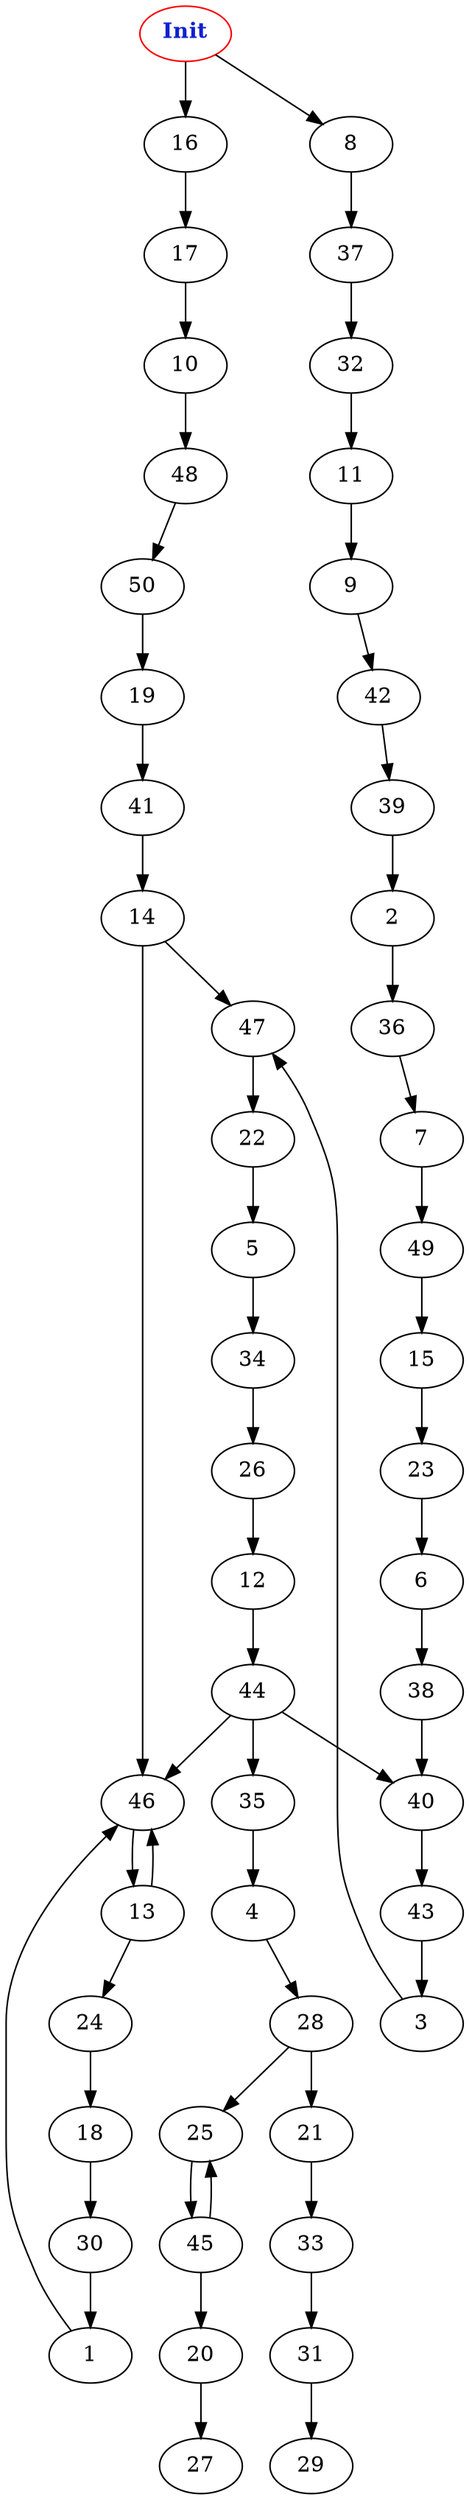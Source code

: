 digraph "Net Graph with 51 nodes" {
edge ["class"="link-class"]
"0" ["color"="red","label"=<<b>Init</b>>,"fontcolor"="#1020d0"]
"0" -> "16" ["weight"="2.0"]
"0" -> "8" ["weight"="1.0"]
"16" -> "17" ["weight"="7.0"]
"8" -> "37" ["weight"="5.0"]
"5" -> "34" ["weight"="2.0"]
"34" -> "26" ["weight"="1.0"]
"10" -> "48" ["weight"="5.0"]
"48" -> "50" ["weight"="1.0"]
"14" -> "47" ["weight"="1.0"]
"14" -> "46" ["weight"="4.0"]
"47" -> "22" ["weight"="8.0"]
"46" -> "13" ["weight"="9.0"]
"1" -> "46" ["weight"="1.0"]
"6" -> "38" ["weight"="8.0"]
"38" -> "40" ["weight"="9.0"]
"9" -> "42" ["weight"="1.0"]
"42" -> "39" ["weight"="1.0"]
"2" -> "36" ["weight"="2.0"]
"36" -> "7" ["weight"="1.0"]
"37" -> "32" ["weight"="7.0"]
"4" -> "28" ["weight"="1.0"]
"28" -> "25" ["weight"="1.0"]
"28" -> "21" ["weight"="9.0"]
"39" -> "2" ["weight"="5.0"]
"24" -> "18" ["weight"="2.0"]
"18" -> "30" ["weight"="1.0"]
"30" -> "1" ["weight"="4.0"]
"32" -> "11" ["weight"="2.0"]
"11" -> "9" ["weight"="5.0"]
"25" -> "45" ["weight"="7.0"]
"45" -> "20" ["weight"="4.0"]
"45" -> "25" ["weight"="1.0"]
"20" -> "27" ["weight"="1.0"]
"13" -> "24" ["weight"="1.0"]
"13" -> "46" ["weight"="5.0"]
"21" -> "33" ["weight"="6.0"]
"33" -> "31" ["weight"="2.0"]
"31" -> "29" ["weight"="8.0"]
"40" -> "43" ["weight"="2.0"]
"41" -> "14" ["weight"="4.0"]
"17" -> "10" ["weight"="5.0"]
"26" -> "12" ["weight"="9.0"]
"12" -> "44" ["weight"="3.0"]
"44" -> "35" ["weight"="3.0"]
"44" -> "46" ["weight"="6.0"]
"44" -> "40" ["weight"="8.0"]
"22" -> "5" ["weight"="1.0"]
"35" -> "4" ["weight"="6.0"]
"43" -> "3" ["weight"="5.0"]
"49" -> "15" ["weight"="3.0"]
"15" -> "23" ["weight"="9.0"]
"23" -> "6" ["weight"="3.0"]
"7" -> "49" ["weight"="1.0"]
"3" -> "47" ["weight"="4.0"]
"50" -> "19" ["weight"="9.0"]
"19" -> "41" ["weight"="3.0"]
}